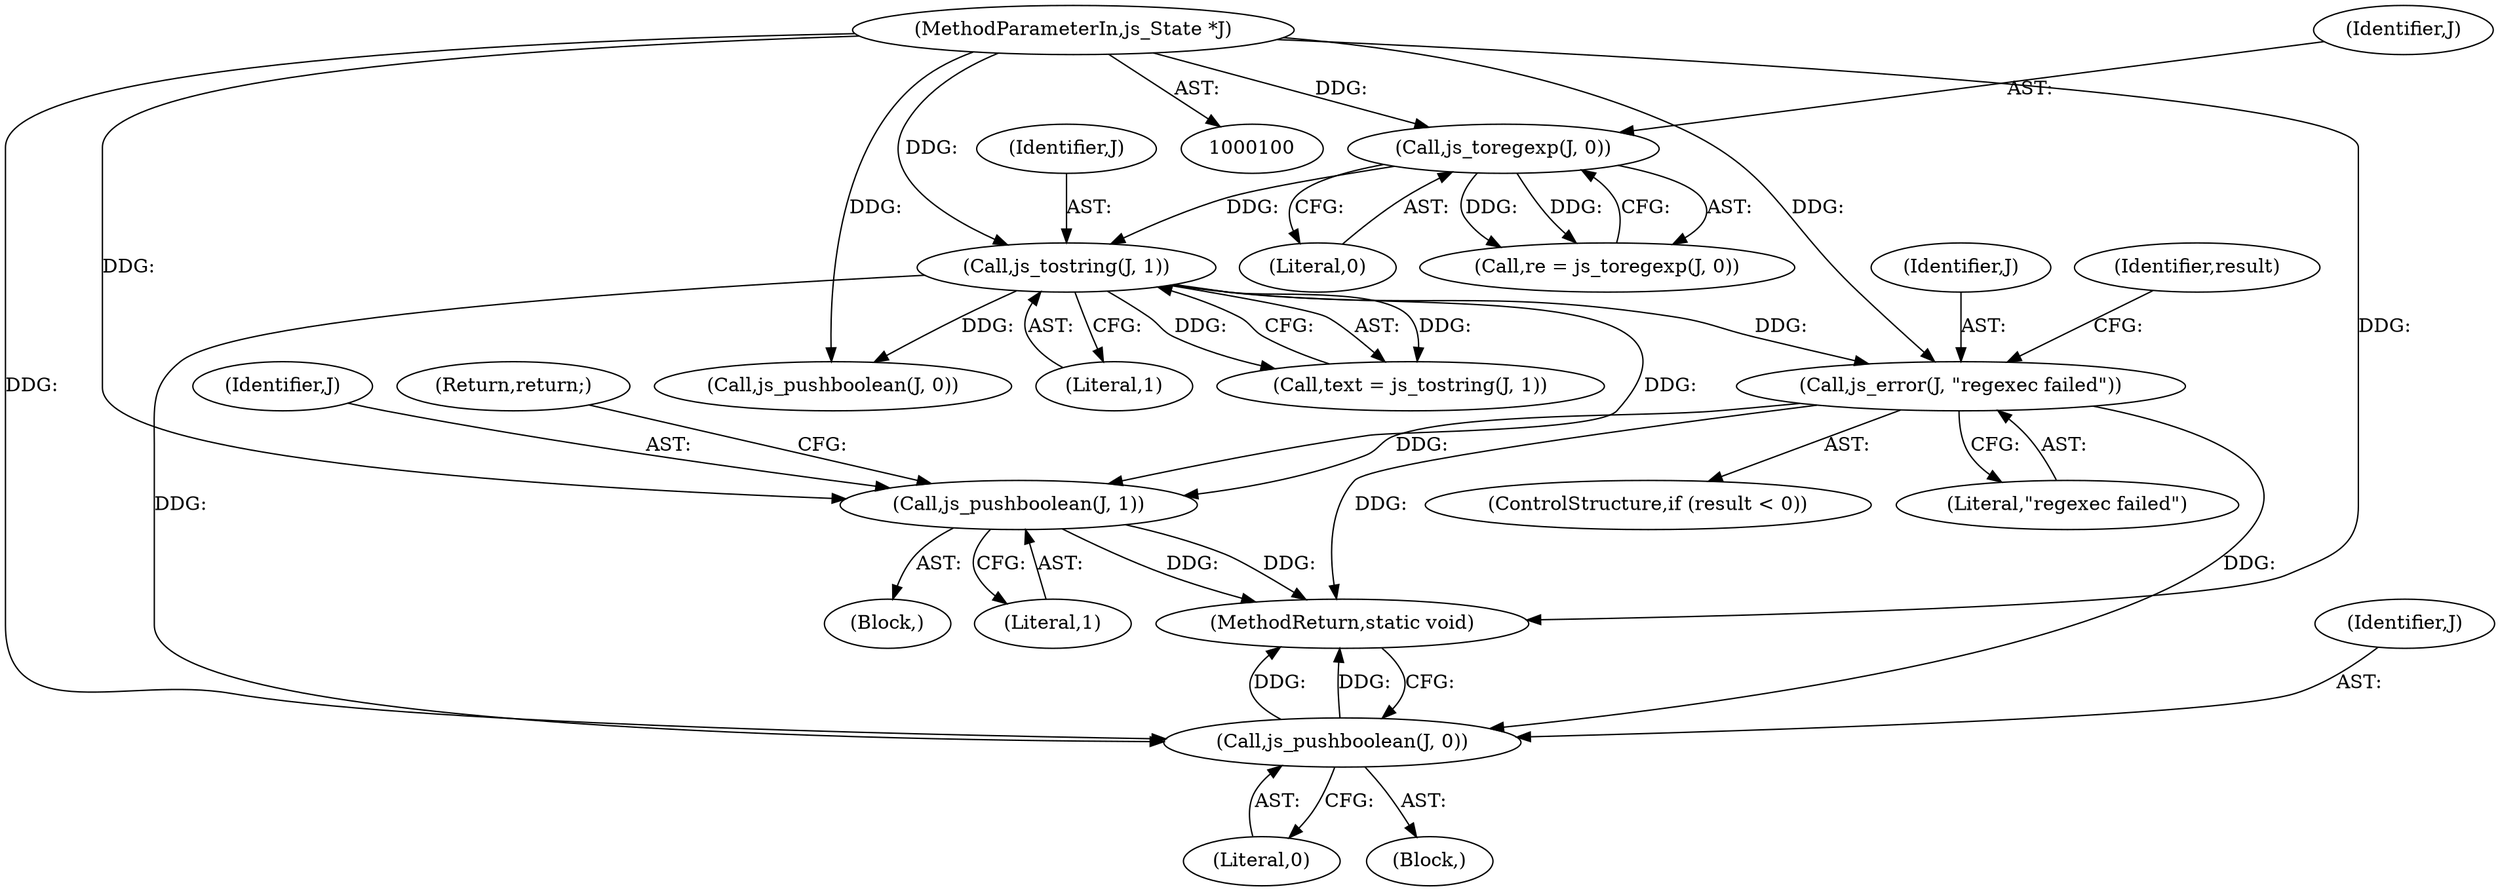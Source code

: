 digraph "0_mujs_00d4606c3baf813b7b1c176823b2729bf51002a2@pointer" {
"1000174" [label="(Call,js_error(J, \"regexec failed\"))"];
"1000115" [label="(Call,js_tostring(J, 1))"];
"1000110" [label="(Call,js_toregexp(J, 0))"];
"1000101" [label="(MethodParameterIn,js_State *J)"];
"1000205" [label="(Call,js_pushboolean(J, 1))"];
"1000220" [label="(Call,js_pushboolean(J, 0))"];
"1000113" [label="(Call,text = js_tostring(J, 1))"];
"1000115" [label="(Call,js_tostring(J, 1))"];
"1000222" [label="(Literal,0)"];
"1000170" [label="(ControlStructure,if (result < 0))"];
"1000221" [label="(Identifier,J)"];
"1000175" [label="(Identifier,J)"];
"1000206" [label="(Identifier,J)"];
"1000176" [label="(Literal,\"regexec failed\")"];
"1000181" [label="(Block,)"];
"1000116" [label="(Identifier,J)"];
"1000111" [label="(Identifier,J)"];
"1000117" [label="(Literal,1)"];
"1000108" [label="(Call,re = js_toregexp(J, 0))"];
"1000174" [label="(Call,js_error(J, \"regexec failed\"))"];
"1000220" [label="(Call,js_pushboolean(J, 0))"];
"1000223" [label="(MethodReturn,static void)"];
"1000208" [label="(Return,return;)"];
"1000112" [label="(Literal,0)"];
"1000101" [label="(MethodParameterIn,js_State *J)"];
"1000207" [label="(Literal,1)"];
"1000179" [label="(Identifier,result)"];
"1000110" [label="(Call,js_toregexp(J, 0))"];
"1000205" [label="(Call,js_pushboolean(J, 1))"];
"1000141" [label="(Call,js_pushboolean(J, 0))"];
"1000102" [label="(Block,)"];
"1000174" -> "1000170"  [label="AST: "];
"1000174" -> "1000176"  [label="CFG: "];
"1000175" -> "1000174"  [label="AST: "];
"1000176" -> "1000174"  [label="AST: "];
"1000179" -> "1000174"  [label="CFG: "];
"1000174" -> "1000223"  [label="DDG: "];
"1000115" -> "1000174"  [label="DDG: "];
"1000101" -> "1000174"  [label="DDG: "];
"1000174" -> "1000205"  [label="DDG: "];
"1000174" -> "1000220"  [label="DDG: "];
"1000115" -> "1000113"  [label="AST: "];
"1000115" -> "1000117"  [label="CFG: "];
"1000116" -> "1000115"  [label="AST: "];
"1000117" -> "1000115"  [label="AST: "];
"1000113" -> "1000115"  [label="CFG: "];
"1000115" -> "1000113"  [label="DDG: "];
"1000115" -> "1000113"  [label="DDG: "];
"1000110" -> "1000115"  [label="DDG: "];
"1000101" -> "1000115"  [label="DDG: "];
"1000115" -> "1000141"  [label="DDG: "];
"1000115" -> "1000205"  [label="DDG: "];
"1000115" -> "1000220"  [label="DDG: "];
"1000110" -> "1000108"  [label="AST: "];
"1000110" -> "1000112"  [label="CFG: "];
"1000111" -> "1000110"  [label="AST: "];
"1000112" -> "1000110"  [label="AST: "];
"1000108" -> "1000110"  [label="CFG: "];
"1000110" -> "1000108"  [label="DDG: "];
"1000110" -> "1000108"  [label="DDG: "];
"1000101" -> "1000110"  [label="DDG: "];
"1000101" -> "1000100"  [label="AST: "];
"1000101" -> "1000223"  [label="DDG: "];
"1000101" -> "1000141"  [label="DDG: "];
"1000101" -> "1000205"  [label="DDG: "];
"1000101" -> "1000220"  [label="DDG: "];
"1000205" -> "1000181"  [label="AST: "];
"1000205" -> "1000207"  [label="CFG: "];
"1000206" -> "1000205"  [label="AST: "];
"1000207" -> "1000205"  [label="AST: "];
"1000208" -> "1000205"  [label="CFG: "];
"1000205" -> "1000223"  [label="DDG: "];
"1000205" -> "1000223"  [label="DDG: "];
"1000220" -> "1000102"  [label="AST: "];
"1000220" -> "1000222"  [label="CFG: "];
"1000221" -> "1000220"  [label="AST: "];
"1000222" -> "1000220"  [label="AST: "];
"1000223" -> "1000220"  [label="CFG: "];
"1000220" -> "1000223"  [label="DDG: "];
"1000220" -> "1000223"  [label="DDG: "];
}
